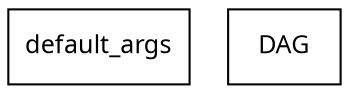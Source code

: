 digraph name {
	rankdir = BT;
    fontname = "Verdana";
    fontsize = 12;
    node [fontname = "Verdana", fontsize = 12, shape = "record"];
    edge [fontname = "Verdana", fontsize = 12];
    
    default_args;
    DAG;
    	
	/*
	subgraph cluster00 {
		label = "";
		style = filled;
		color = grey90;
	}
	
	// item_name [label = "item_lable", style = "filled", fillcolor = "palegreen"];
	// record_name [shape = "record", label = "{{<f0>interface|{<f10>(other implementers)}}|(other methods)}"];
	// interface_minor [shape = "plaintext", label = "Interface_minor"];
	// interface [label = "{<f0>Interface|<f2>+ method() : return_type\l}", style = "rounded, filled", fillcolor = "mediumpurple1"];
	// abstract_class [label = "{<f0>Abstract_Class|<f1>+ field1 : type\l+ field2 : type\l|<f2>&#170; abstract_method() : return_type\l&#537; static_method() : return_type\l+ method() : return_type\l}", style = "rounded, filled, dashed", fillcolor = "springgreen"];
	// class [label = "{<f0>Class|<f1>+ field1 : type\l+ field2 : type\l&#10765; final_field : type\l&#537; static_field : type\l|<f2>+ method() : return_type\l&#537; static_method() : return_type\l&#186; overriden_method() : return_type\l}", style = "rounded, filled", fillcolor = "springgreen"];	
	*/
	
	// item_foo -> item_bar;
	
	// Implementation -> Interface [arrowhead = "empty"];
	// Subclass -> Class;	
	// Referer -> Referee [arrowhead = "vee"];
	// Implementation -> InterfaceMinor [arrowhead = "odot"];	
	
	// This is commented for dot to run, but it SHOULD BE uncommented as soon as dot works fine again
	// ****************** dot cracks from below ******************** //
	// ill link;
	
	// current is current_progress_item
}

